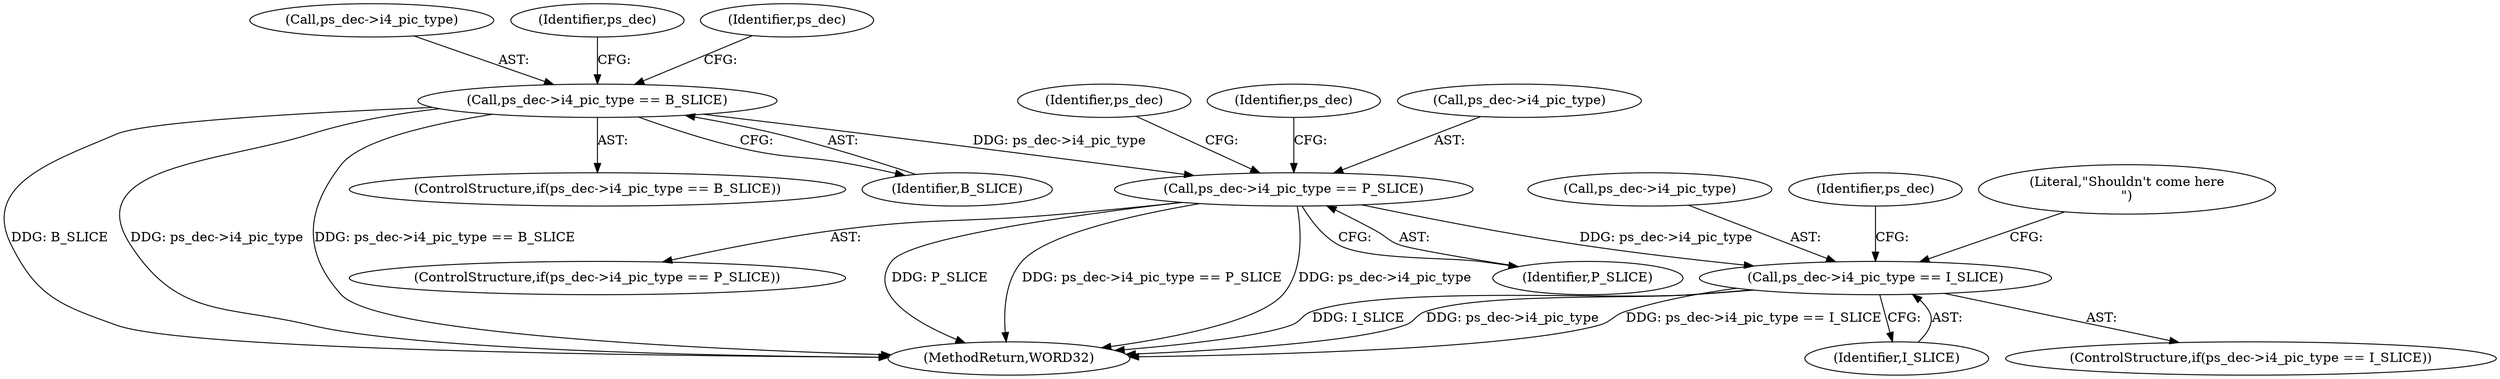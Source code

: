 digraph "0_Android_0b23c81c3dd9ec38f7e6806a3955fed1925541a0@pointer" {
"1001951" [label="(Call,ps_dec->i4_pic_type == I_SLICE)"];
"1001938" [label="(Call,ps_dec->i4_pic_type == P_SLICE)"];
"1001925" [label="(Call,ps_dec->i4_pic_type == B_SLICE)"];
"1001955" [label="(Identifier,I_SLICE)"];
"1001929" [label="(Identifier,B_SLICE)"];
"1001926" [label="(Call,ps_dec->i4_pic_type)"];
"1002226" [label="(MethodReturn,WORD32)"];
"1001950" [label="(ControlStructure,if(ps_dec->i4_pic_type == I_SLICE))"];
"1001952" [label="(Call,ps_dec->i4_pic_type)"];
"1001940" [label="(Identifier,ps_dec)"];
"1001924" [label="(ControlStructure,if(ps_dec->i4_pic_type == B_SLICE))"];
"1001959" [label="(Identifier,ps_dec)"];
"1001942" [label="(Identifier,P_SLICE)"];
"1001938" [label="(Call,ps_dec->i4_pic_type == P_SLICE)"];
"1001953" [label="(Identifier,ps_dec)"];
"1001965" [label="(Literal,\"Shouldn't come here\n\")"];
"1001946" [label="(Identifier,ps_dec)"];
"1001937" [label="(ControlStructure,if(ps_dec->i4_pic_type == P_SLICE))"];
"1001925" [label="(Call,ps_dec->i4_pic_type == B_SLICE)"];
"1001939" [label="(Call,ps_dec->i4_pic_type)"];
"1001933" [label="(Identifier,ps_dec)"];
"1001951" [label="(Call,ps_dec->i4_pic_type == I_SLICE)"];
"1001951" -> "1001950"  [label="AST: "];
"1001951" -> "1001955"  [label="CFG: "];
"1001952" -> "1001951"  [label="AST: "];
"1001955" -> "1001951"  [label="AST: "];
"1001959" -> "1001951"  [label="CFG: "];
"1001965" -> "1001951"  [label="CFG: "];
"1001951" -> "1002226"  [label="DDG: I_SLICE"];
"1001951" -> "1002226"  [label="DDG: ps_dec->i4_pic_type"];
"1001951" -> "1002226"  [label="DDG: ps_dec->i4_pic_type == I_SLICE"];
"1001938" -> "1001951"  [label="DDG: ps_dec->i4_pic_type"];
"1001938" -> "1001937"  [label="AST: "];
"1001938" -> "1001942"  [label="CFG: "];
"1001939" -> "1001938"  [label="AST: "];
"1001942" -> "1001938"  [label="AST: "];
"1001946" -> "1001938"  [label="CFG: "];
"1001953" -> "1001938"  [label="CFG: "];
"1001938" -> "1002226"  [label="DDG: P_SLICE"];
"1001938" -> "1002226"  [label="DDG: ps_dec->i4_pic_type == P_SLICE"];
"1001938" -> "1002226"  [label="DDG: ps_dec->i4_pic_type"];
"1001925" -> "1001938"  [label="DDG: ps_dec->i4_pic_type"];
"1001925" -> "1001924"  [label="AST: "];
"1001925" -> "1001929"  [label="CFG: "];
"1001926" -> "1001925"  [label="AST: "];
"1001929" -> "1001925"  [label="AST: "];
"1001933" -> "1001925"  [label="CFG: "];
"1001940" -> "1001925"  [label="CFG: "];
"1001925" -> "1002226"  [label="DDG: B_SLICE"];
"1001925" -> "1002226"  [label="DDG: ps_dec->i4_pic_type"];
"1001925" -> "1002226"  [label="DDG: ps_dec->i4_pic_type == B_SLICE"];
}
